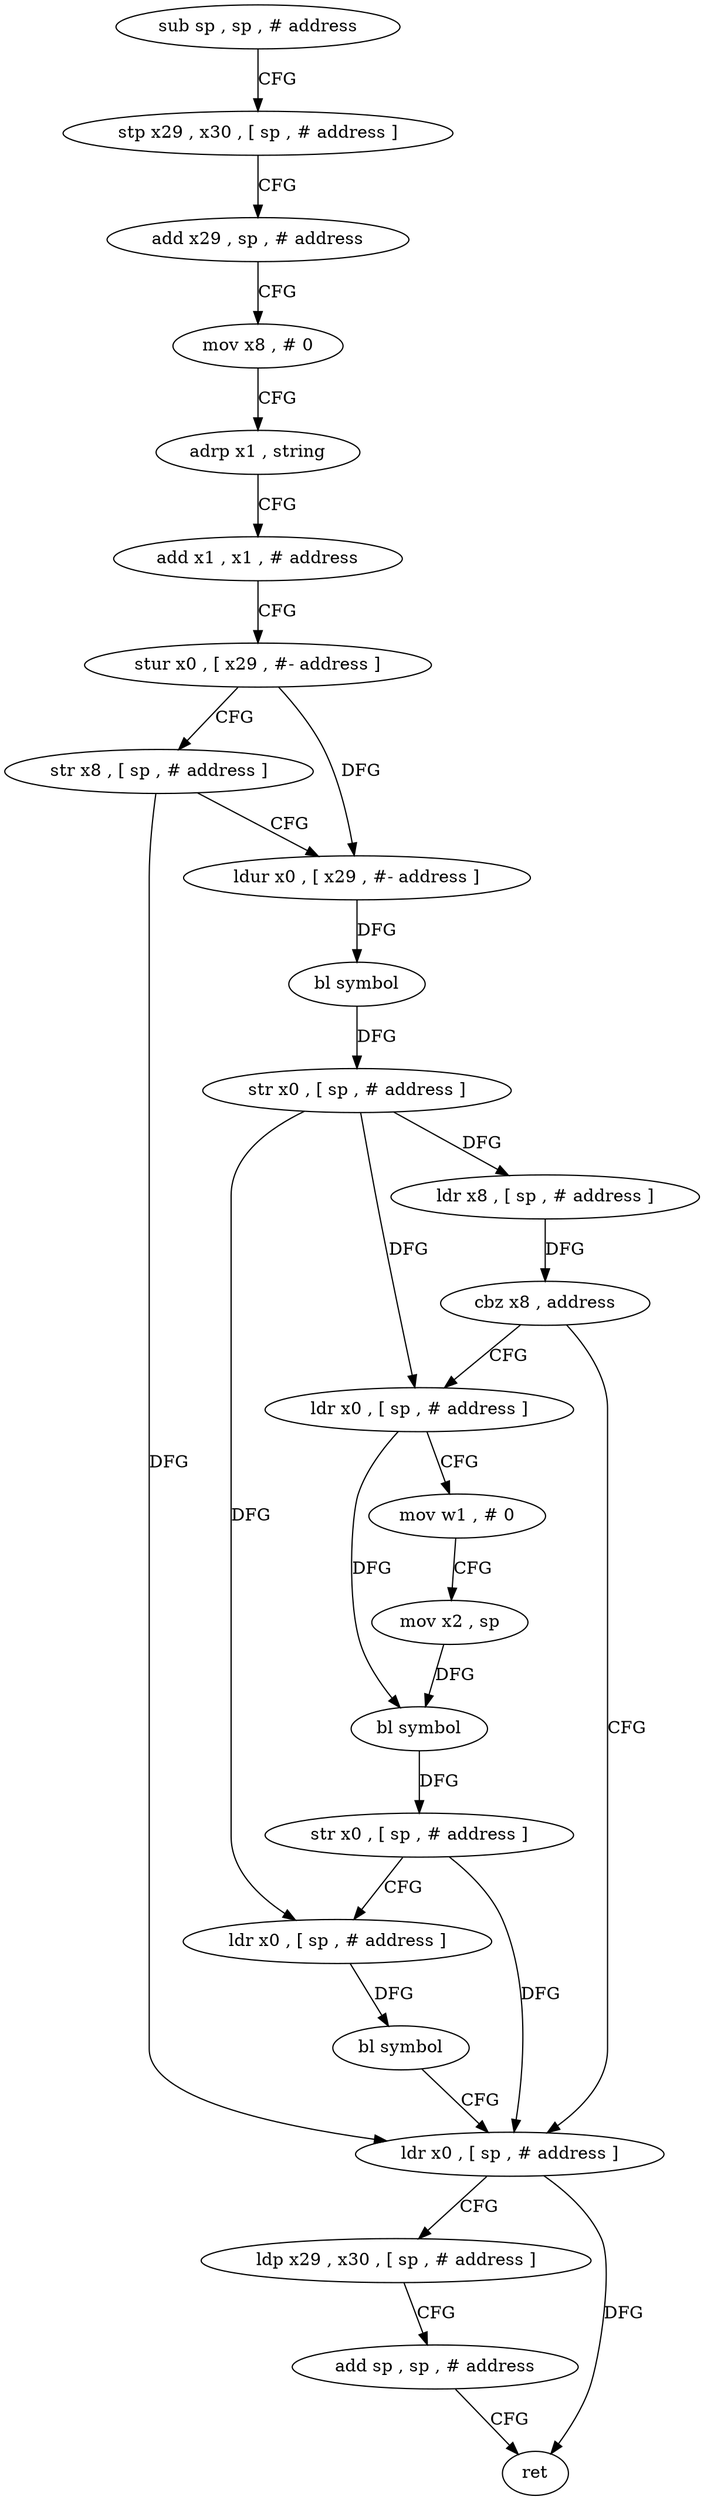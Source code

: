 digraph "func" {
"4215672" [label = "sub sp , sp , # address" ]
"4215676" [label = "stp x29 , x30 , [ sp , # address ]" ]
"4215680" [label = "add x29 , sp , # address" ]
"4215684" [label = "mov x8 , # 0" ]
"4215688" [label = "adrp x1 , string" ]
"4215692" [label = "add x1 , x1 , # address" ]
"4215696" [label = "stur x0 , [ x29 , #- address ]" ]
"4215700" [label = "str x8 , [ sp , # address ]" ]
"4215704" [label = "ldur x0 , [ x29 , #- address ]" ]
"4215708" [label = "bl symbol" ]
"4215712" [label = "str x0 , [ sp , # address ]" ]
"4215716" [label = "ldr x8 , [ sp , # address ]" ]
"4215720" [label = "cbz x8 , address" ]
"4215752" [label = "ldr x0 , [ sp , # address ]" ]
"4215724" [label = "ldr x0 , [ sp , # address ]" ]
"4215756" [label = "ldp x29 , x30 , [ sp , # address ]" ]
"4215760" [label = "add sp , sp , # address" ]
"4215764" [label = "ret" ]
"4215728" [label = "mov w1 , # 0" ]
"4215732" [label = "mov x2 , sp" ]
"4215736" [label = "bl symbol" ]
"4215740" [label = "str x0 , [ sp , # address ]" ]
"4215744" [label = "ldr x0 , [ sp , # address ]" ]
"4215748" [label = "bl symbol" ]
"4215672" -> "4215676" [ label = "CFG" ]
"4215676" -> "4215680" [ label = "CFG" ]
"4215680" -> "4215684" [ label = "CFG" ]
"4215684" -> "4215688" [ label = "CFG" ]
"4215688" -> "4215692" [ label = "CFG" ]
"4215692" -> "4215696" [ label = "CFG" ]
"4215696" -> "4215700" [ label = "CFG" ]
"4215696" -> "4215704" [ label = "DFG" ]
"4215700" -> "4215704" [ label = "CFG" ]
"4215700" -> "4215752" [ label = "DFG" ]
"4215704" -> "4215708" [ label = "DFG" ]
"4215708" -> "4215712" [ label = "DFG" ]
"4215712" -> "4215716" [ label = "DFG" ]
"4215712" -> "4215724" [ label = "DFG" ]
"4215712" -> "4215744" [ label = "DFG" ]
"4215716" -> "4215720" [ label = "DFG" ]
"4215720" -> "4215752" [ label = "CFG" ]
"4215720" -> "4215724" [ label = "CFG" ]
"4215752" -> "4215756" [ label = "CFG" ]
"4215752" -> "4215764" [ label = "DFG" ]
"4215724" -> "4215728" [ label = "CFG" ]
"4215724" -> "4215736" [ label = "DFG" ]
"4215756" -> "4215760" [ label = "CFG" ]
"4215760" -> "4215764" [ label = "CFG" ]
"4215728" -> "4215732" [ label = "CFG" ]
"4215732" -> "4215736" [ label = "DFG" ]
"4215736" -> "4215740" [ label = "DFG" ]
"4215740" -> "4215744" [ label = "CFG" ]
"4215740" -> "4215752" [ label = "DFG" ]
"4215744" -> "4215748" [ label = "DFG" ]
"4215748" -> "4215752" [ label = "CFG" ]
}
